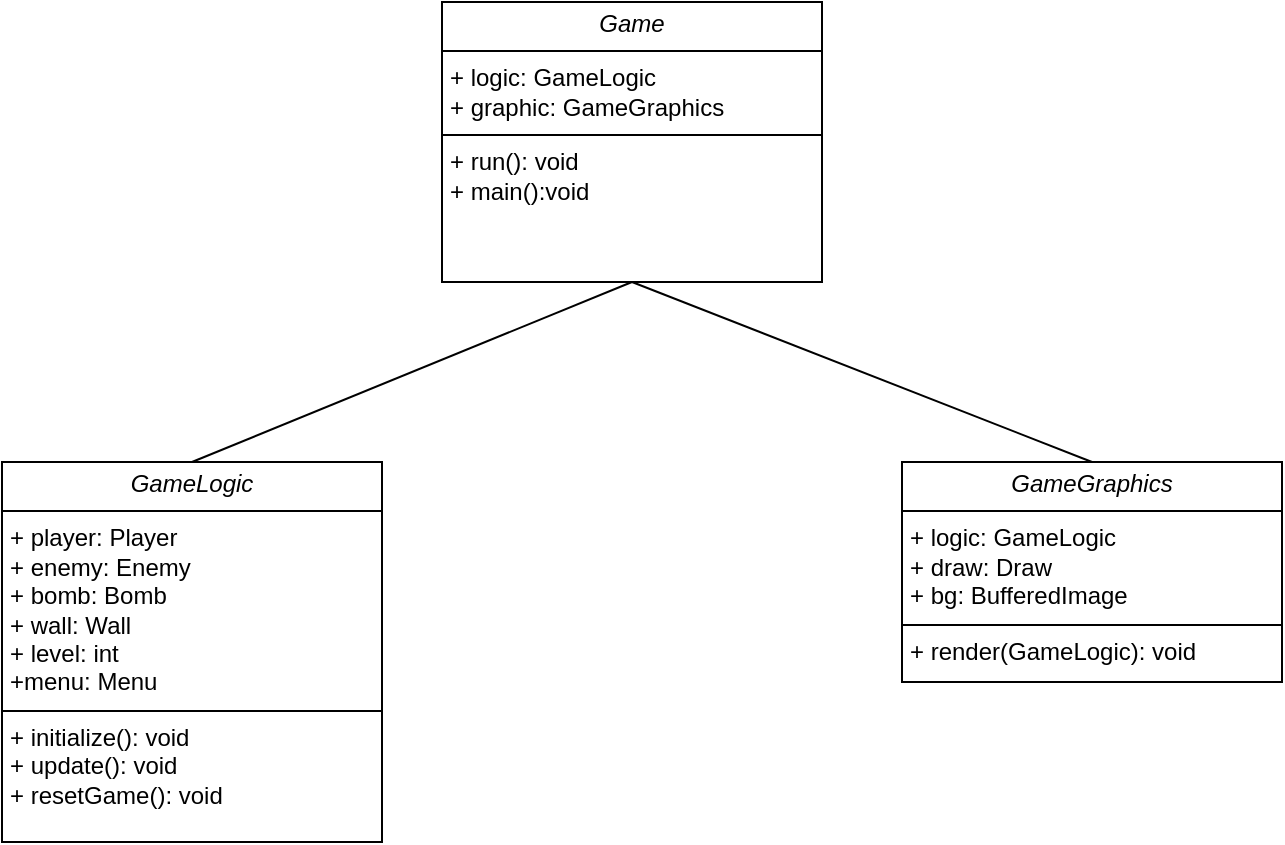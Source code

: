 <mxfile version="26.1.3">
  <diagram name="Stránka-1" id="5OxpPuvOm3wVde4rSplP">
    <mxGraphModel dx="1434" dy="738" grid="1" gridSize="10" guides="1" tooltips="1" connect="1" arrows="1" fold="1" page="1" pageScale="1" pageWidth="827" pageHeight="1169" math="0" shadow="0">
      <root>
        <mxCell id="0" />
        <mxCell id="1" parent="0" />
        <mxCell id="5RWhyjknUkqpARr08uQ8-1" value="&lt;p style=&quot;margin:0px;margin-top:4px;text-align:center;&quot;&gt;&lt;i&gt;Game&lt;/i&gt;&lt;/p&gt;&lt;hr size=&quot;1&quot; style=&quot;border-style:solid;&quot;&gt;&lt;p style=&quot;margin:0px;margin-left:4px;&quot;&gt;+ logic: GameLogic&lt;br&gt;+ graphic: GameGraphics&lt;/p&gt;&lt;hr size=&quot;1&quot; style=&quot;border-style:solid;&quot;&gt;&lt;p style=&quot;margin:0px;margin-left:4px;&quot;&gt;+ run(): void&lt;br&gt;+ main():void&lt;/p&gt;" style="verticalAlign=top;align=left;overflow=fill;html=1;whiteSpace=wrap;" vertex="1" parent="1">
          <mxGeometry x="300" y="30" width="190" height="140" as="geometry" />
        </mxCell>
        <mxCell id="5RWhyjknUkqpARr08uQ8-2" value="&lt;p style=&quot;margin:0px;margin-top:4px;text-align:center;&quot;&gt;&lt;i&gt;GameLogic&lt;/i&gt;&lt;/p&gt;&lt;hr size=&quot;1&quot; style=&quot;border-style:solid;&quot;&gt;&lt;p style=&quot;margin:0px;margin-left:4px;&quot;&gt;+ player: Player&lt;br&gt;+ enemy: Enemy&lt;/p&gt;&lt;p style=&quot;margin:0px;margin-left:4px;&quot;&gt;+ bomb: Bomb&lt;/p&gt;&lt;p style=&quot;margin:0px;margin-left:4px;&quot;&gt;+ wall: Wall&lt;/p&gt;&lt;p style=&quot;margin:0px;margin-left:4px;&quot;&gt;+ level: int&lt;/p&gt;&lt;p style=&quot;margin:0px;margin-left:4px;&quot;&gt;+menu: Menu&lt;/p&gt;&lt;hr size=&quot;1&quot; style=&quot;border-style:solid;&quot;&gt;&lt;p style=&quot;margin:0px;margin-left:4px;&quot;&gt;+ initialize(): void&lt;br&gt;+ update(): void&lt;/p&gt;&lt;p style=&quot;margin:0px;margin-left:4px;&quot;&gt;+ resetGame(): void&lt;/p&gt;" style="verticalAlign=top;align=left;overflow=fill;html=1;whiteSpace=wrap;" vertex="1" parent="1">
          <mxGeometry x="80" y="260" width="190" height="190" as="geometry" />
        </mxCell>
        <mxCell id="5RWhyjknUkqpARr08uQ8-3" value="&lt;p style=&quot;margin:0px;margin-top:4px;text-align:center;&quot;&gt;&lt;i&gt;GameGraphics&lt;/i&gt;&lt;/p&gt;&lt;hr size=&quot;1&quot; style=&quot;border-style:solid;&quot;&gt;&lt;p style=&quot;margin:0px;margin-left:4px;&quot;&gt;+ logic: GameLogic&lt;br&gt;+ draw: Draw&lt;/p&gt;&lt;p style=&quot;margin:0px;margin-left:4px;&quot;&gt;+ bg: BufferedImage&lt;/p&gt;&lt;hr size=&quot;1&quot; style=&quot;border-style:solid;&quot;&gt;&lt;p style=&quot;margin:0px;margin-left:4px;&quot;&gt;+ render(GameLogic): void&lt;/p&gt;" style="verticalAlign=top;align=left;overflow=fill;html=1;whiteSpace=wrap;" vertex="1" parent="1">
          <mxGeometry x="530" y="260" width="190" height="110" as="geometry" />
        </mxCell>
        <mxCell id="5RWhyjknUkqpARr08uQ8-4" value="" style="endArrow=none;html=1;rounded=0;exitX=0.5;exitY=0;exitDx=0;exitDy=0;entryX=0.5;entryY=1;entryDx=0;entryDy=0;" edge="1" parent="1" source="5RWhyjknUkqpARr08uQ8-2" target="5RWhyjknUkqpARr08uQ8-1">
          <mxGeometry width="50" height="50" relative="1" as="geometry">
            <mxPoint x="250" y="220" as="sourcePoint" />
            <mxPoint x="300" y="170" as="targetPoint" />
          </mxGeometry>
        </mxCell>
        <mxCell id="5RWhyjknUkqpARr08uQ8-5" value="" style="endArrow=none;html=1;rounded=0;entryX=0.5;entryY=1;entryDx=0;entryDy=0;exitX=0.5;exitY=0;exitDx=0;exitDy=0;" edge="1" parent="1" source="5RWhyjknUkqpARr08uQ8-3" target="5RWhyjknUkqpARr08uQ8-1">
          <mxGeometry width="50" height="50" relative="1" as="geometry">
            <mxPoint x="400" y="240" as="sourcePoint" />
            <mxPoint x="450" y="190" as="targetPoint" />
          </mxGeometry>
        </mxCell>
      </root>
    </mxGraphModel>
  </diagram>
</mxfile>
